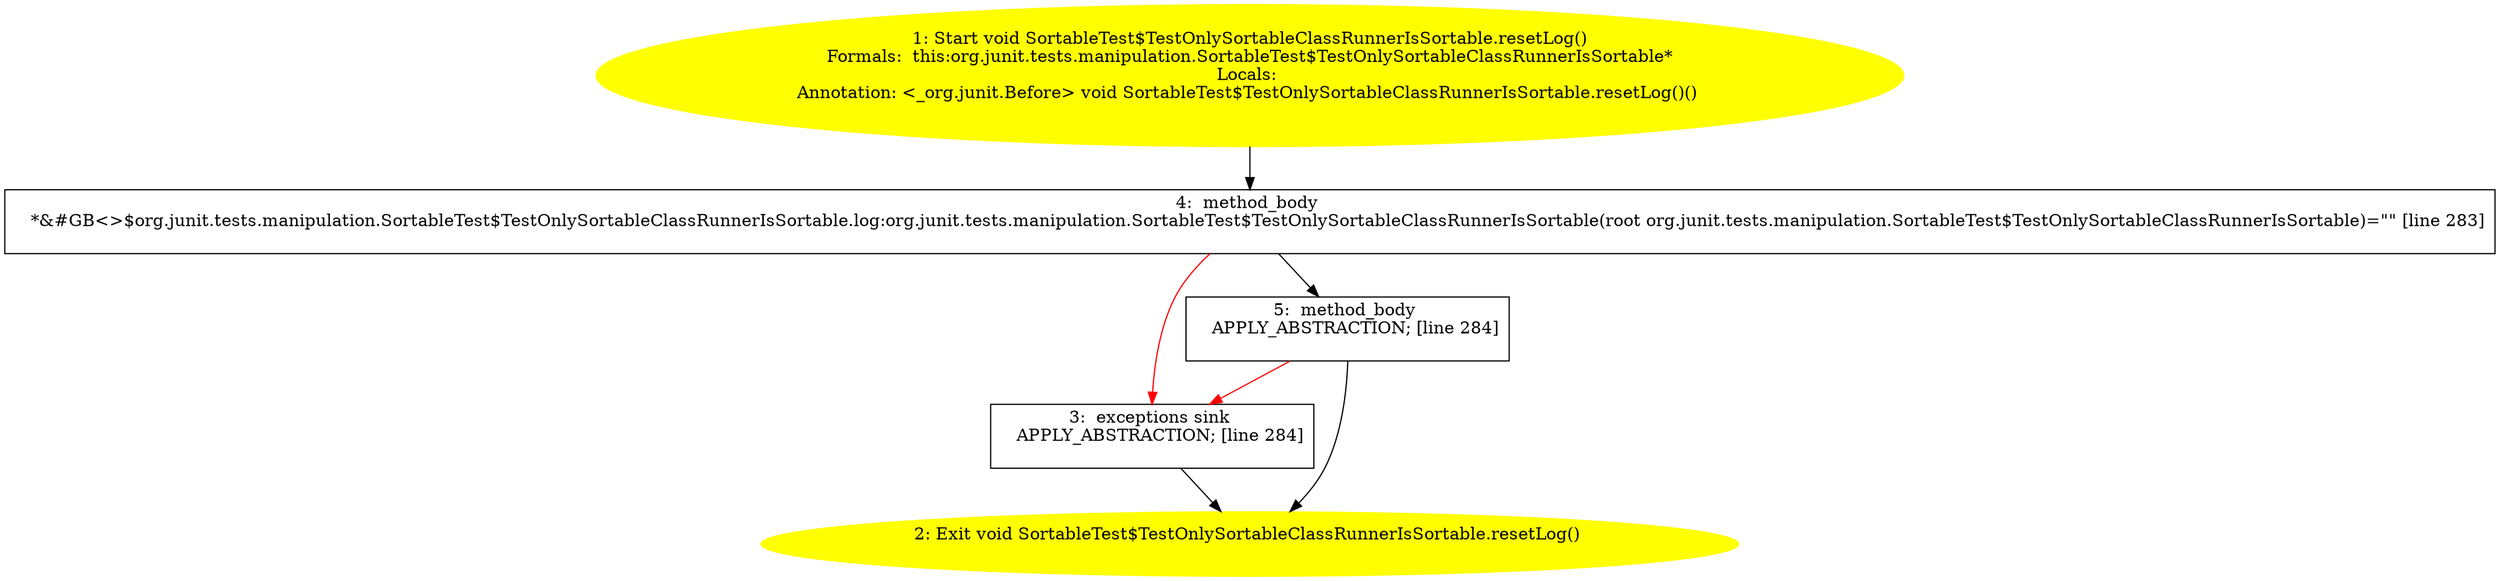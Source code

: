 /* @generated */
digraph cfg {
"org.junit.tests.manipulation.SortableTest$TestOnlySortableClassRunnerIsSortable.resetLog():void.35e7b497a5187a5a64e939b1920a1cd6_1" [label="1: Start void SortableTest$TestOnlySortableClassRunnerIsSortable.resetLog()\nFormals:  this:org.junit.tests.manipulation.SortableTest$TestOnlySortableClassRunnerIsSortable*\nLocals: \nAnnotation: <_org.junit.Before> void SortableTest$TestOnlySortableClassRunnerIsSortable.resetLog()() \n  " color=yellow style=filled]
	

	 "org.junit.tests.manipulation.SortableTest$TestOnlySortableClassRunnerIsSortable.resetLog():void.35e7b497a5187a5a64e939b1920a1cd6_1" -> "org.junit.tests.manipulation.SortableTest$TestOnlySortableClassRunnerIsSortable.resetLog():void.35e7b497a5187a5a64e939b1920a1cd6_4" ;
"org.junit.tests.manipulation.SortableTest$TestOnlySortableClassRunnerIsSortable.resetLog():void.35e7b497a5187a5a64e939b1920a1cd6_2" [label="2: Exit void SortableTest$TestOnlySortableClassRunnerIsSortable.resetLog() \n  " color=yellow style=filled]
	

"org.junit.tests.manipulation.SortableTest$TestOnlySortableClassRunnerIsSortable.resetLog():void.35e7b497a5187a5a64e939b1920a1cd6_3" [label="3:  exceptions sink \n   APPLY_ABSTRACTION; [line 284]\n " shape="box"]
	

	 "org.junit.tests.manipulation.SortableTest$TestOnlySortableClassRunnerIsSortable.resetLog():void.35e7b497a5187a5a64e939b1920a1cd6_3" -> "org.junit.tests.manipulation.SortableTest$TestOnlySortableClassRunnerIsSortable.resetLog():void.35e7b497a5187a5a64e939b1920a1cd6_2" ;
"org.junit.tests.manipulation.SortableTest$TestOnlySortableClassRunnerIsSortable.resetLog():void.35e7b497a5187a5a64e939b1920a1cd6_4" [label="4:  method_body \n   *&#GB<>$org.junit.tests.manipulation.SortableTest$TestOnlySortableClassRunnerIsSortable.log:org.junit.tests.manipulation.SortableTest$TestOnlySortableClassRunnerIsSortable(root org.junit.tests.manipulation.SortableTest$TestOnlySortableClassRunnerIsSortable)=\"\" [line 283]\n " shape="box"]
	

	 "org.junit.tests.manipulation.SortableTest$TestOnlySortableClassRunnerIsSortable.resetLog():void.35e7b497a5187a5a64e939b1920a1cd6_4" -> "org.junit.tests.manipulation.SortableTest$TestOnlySortableClassRunnerIsSortable.resetLog():void.35e7b497a5187a5a64e939b1920a1cd6_5" ;
	 "org.junit.tests.manipulation.SortableTest$TestOnlySortableClassRunnerIsSortable.resetLog():void.35e7b497a5187a5a64e939b1920a1cd6_4" -> "org.junit.tests.manipulation.SortableTest$TestOnlySortableClassRunnerIsSortable.resetLog():void.35e7b497a5187a5a64e939b1920a1cd6_3" [color="red" ];
"org.junit.tests.manipulation.SortableTest$TestOnlySortableClassRunnerIsSortable.resetLog():void.35e7b497a5187a5a64e939b1920a1cd6_5" [label="5:  method_body \n   APPLY_ABSTRACTION; [line 284]\n " shape="box"]
	

	 "org.junit.tests.manipulation.SortableTest$TestOnlySortableClassRunnerIsSortable.resetLog():void.35e7b497a5187a5a64e939b1920a1cd6_5" -> "org.junit.tests.manipulation.SortableTest$TestOnlySortableClassRunnerIsSortable.resetLog():void.35e7b497a5187a5a64e939b1920a1cd6_2" ;
	 "org.junit.tests.manipulation.SortableTest$TestOnlySortableClassRunnerIsSortable.resetLog():void.35e7b497a5187a5a64e939b1920a1cd6_5" -> "org.junit.tests.manipulation.SortableTest$TestOnlySortableClassRunnerIsSortable.resetLog():void.35e7b497a5187a5a64e939b1920a1cd6_3" [color="red" ];
}
